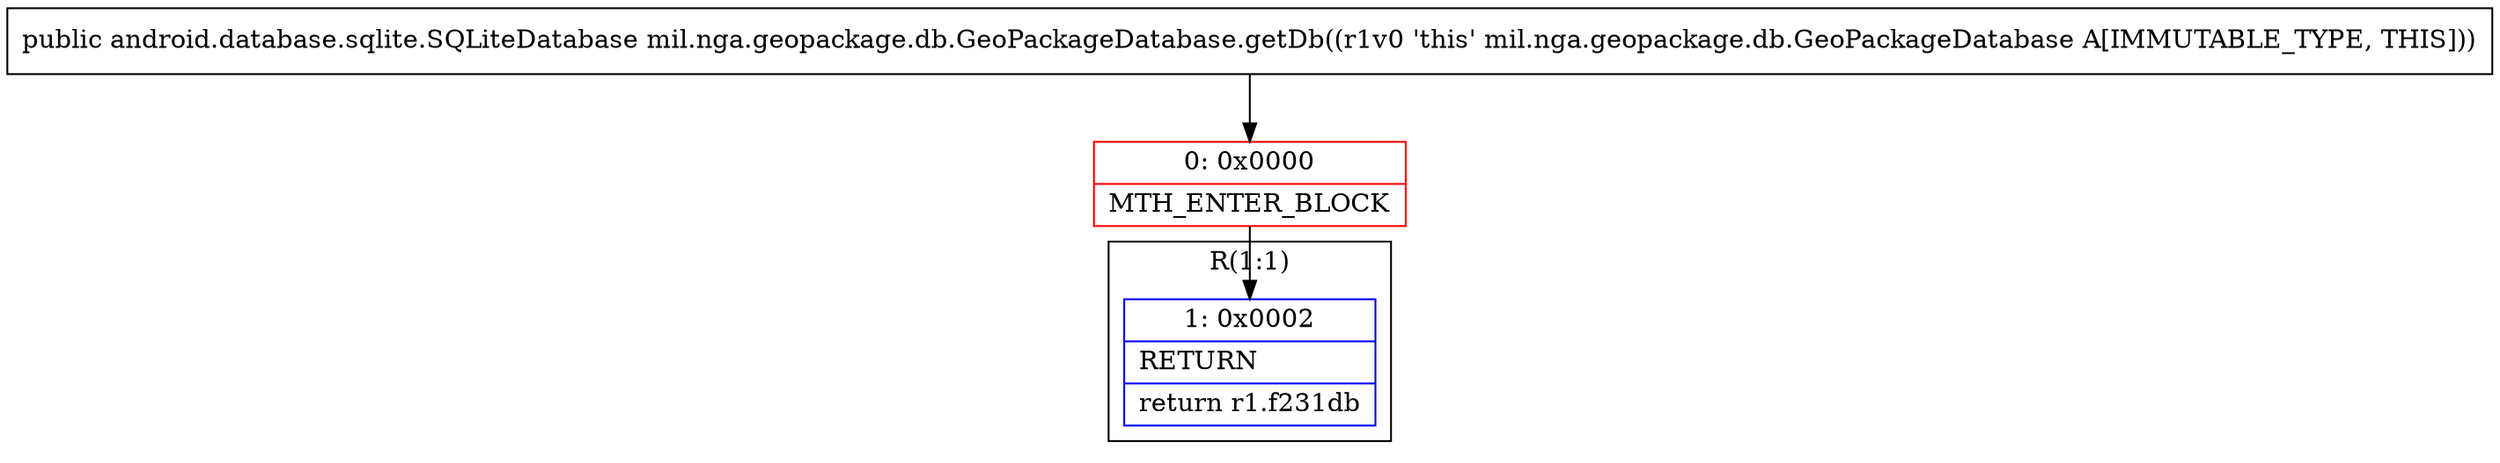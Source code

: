 digraph "CFG formil.nga.geopackage.db.GeoPackageDatabase.getDb()Landroid\/database\/sqlite\/SQLiteDatabase;" {
subgraph cluster_Region_1862007135 {
label = "R(1:1)";
node [shape=record,color=blue];
Node_1 [shape=record,label="{1\:\ 0x0002|RETURN\l|return r1.f231db\l}"];
}
Node_0 [shape=record,color=red,label="{0\:\ 0x0000|MTH_ENTER_BLOCK\l}"];
MethodNode[shape=record,label="{public android.database.sqlite.SQLiteDatabase mil.nga.geopackage.db.GeoPackageDatabase.getDb((r1v0 'this' mil.nga.geopackage.db.GeoPackageDatabase A[IMMUTABLE_TYPE, THIS])) }"];
MethodNode -> Node_0;
Node_0 -> Node_1;
}

